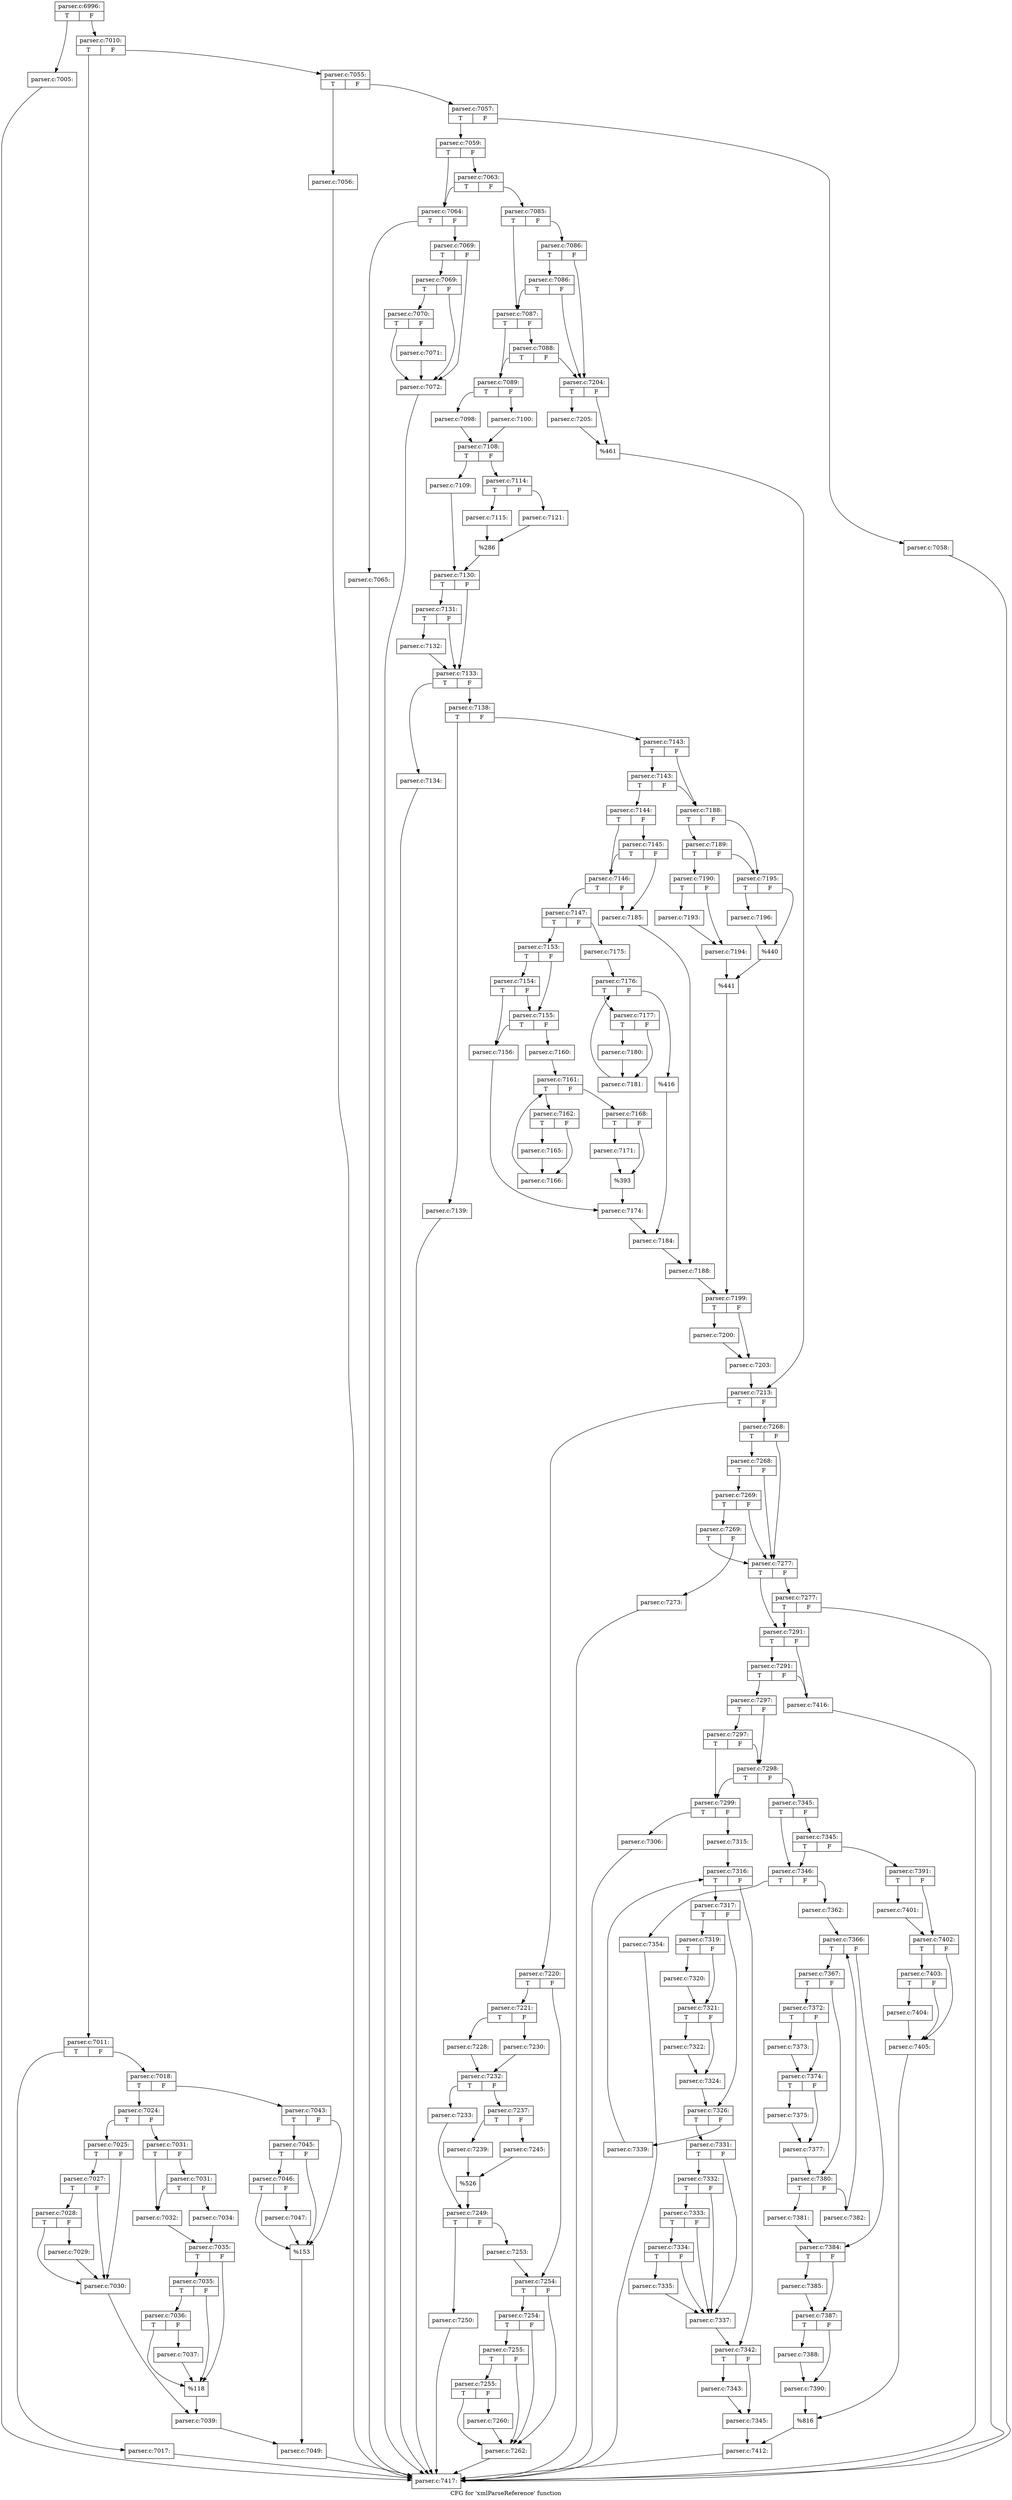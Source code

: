 digraph "CFG for 'xmlParseReference' function" {
	label="CFG for 'xmlParseReference' function";

	Node0x55d73b887040 [shape=record,label="{parser.c:6996:|{<s0>T|<s1>F}}"];
	Node0x55d73b887040:s0 -> Node0x55d73bb60070;
	Node0x55d73b887040:s1 -> Node0x55d73bb600c0;
	Node0x55d73bb60070 [shape=record,label="{parser.c:7005:}"];
	Node0x55d73bb60070 -> Node0x55d73bb866a0;
	Node0x55d73bb600c0 [shape=record,label="{parser.c:7010:|{<s0>T|<s1>F}}"];
	Node0x55d73bb600c0:s0 -> Node0x55d73bb605f0;
	Node0x55d73bb600c0:s1 -> Node0x55d73bb60640;
	Node0x55d73bb605f0 [shape=record,label="{parser.c:7011:|{<s0>T|<s1>F}}"];
	Node0x55d73bb605f0:s0 -> Node0x55d73bb61cf0;
	Node0x55d73bb605f0:s1 -> Node0x55d73bb61d40;
	Node0x55d73bb61cf0 [shape=record,label="{parser.c:7017:}"];
	Node0x55d73bb61cf0 -> Node0x55d73bb866a0;
	Node0x55d73bb61d40 [shape=record,label="{parser.c:7018:|{<s0>T|<s1>F}}"];
	Node0x55d73bb61d40:s0 -> Node0x55d73bb620f0;
	Node0x55d73bb61d40:s1 -> Node0x55d73bb62190;
	Node0x55d73bb620f0 [shape=record,label="{parser.c:7024:|{<s0>T|<s1>F}}"];
	Node0x55d73bb620f0:s0 -> Node0x55d73bb62680;
	Node0x55d73bb620f0:s1 -> Node0x55d73bb62720;
	Node0x55d73bb62680 [shape=record,label="{parser.c:7025:|{<s0>T|<s1>F}}"];
	Node0x55d73bb62680:s0 -> Node0x55d73bb63000;
	Node0x55d73bb62680:s1 -> Node0x55d73bb62f30;
	Node0x55d73bb63000 [shape=record,label="{parser.c:7027:|{<s0>T|<s1>F}}"];
	Node0x55d73bb63000:s0 -> Node0x55d73bb62f80;
	Node0x55d73bb63000:s1 -> Node0x55d73bb62f30;
	Node0x55d73bb62f80 [shape=record,label="{parser.c:7028:|{<s0>T|<s1>F}}"];
	Node0x55d73bb62f80:s0 -> Node0x55d73bb62f30;
	Node0x55d73bb62f80:s1 -> Node0x55d73bb62ee0;
	Node0x55d73bb62ee0 [shape=record,label="{parser.c:7029:}"];
	Node0x55d73bb62ee0 -> Node0x55d73bb62f30;
	Node0x55d73bb62f30 [shape=record,label="{parser.c:7030:}"];
	Node0x55d73bb62f30 -> Node0x55d73bb626d0;
	Node0x55d73bb62720 [shape=record,label="{parser.c:7031:|{<s0>T|<s1>F}}"];
	Node0x55d73bb62720:s0 -> Node0x55d73bb643e0;
	Node0x55d73bb62720:s1 -> Node0x55d73bb644d0;
	Node0x55d73bb644d0 [shape=record,label="{parser.c:7031:|{<s0>T|<s1>F}}"];
	Node0x55d73bb644d0:s0 -> Node0x55d73bb643e0;
	Node0x55d73bb644d0:s1 -> Node0x55d73bb64480;
	Node0x55d73bb643e0 [shape=record,label="{parser.c:7032:}"];
	Node0x55d73bb643e0 -> Node0x55d73bb64430;
	Node0x55d73bb64480 [shape=record,label="{parser.c:7034:}"];
	Node0x55d73bb64480 -> Node0x55d73bb64430;
	Node0x55d73bb64430 [shape=record,label="{parser.c:7035:|{<s0>T|<s1>F}}"];
	Node0x55d73bb64430:s0 -> Node0x55d73bb65bc0;
	Node0x55d73bb64430:s1 -> Node0x55d73bb65af0;
	Node0x55d73bb65bc0 [shape=record,label="{parser.c:7035:|{<s0>T|<s1>F}}"];
	Node0x55d73bb65bc0:s0 -> Node0x55d73bb65b40;
	Node0x55d73bb65bc0:s1 -> Node0x55d73bb65af0;
	Node0x55d73bb65b40 [shape=record,label="{parser.c:7036:|{<s0>T|<s1>F}}"];
	Node0x55d73bb65b40:s0 -> Node0x55d73bb65af0;
	Node0x55d73bb65b40:s1 -> Node0x55d73bb65aa0;
	Node0x55d73bb65aa0 [shape=record,label="{parser.c:7037:}"];
	Node0x55d73bb65aa0 -> Node0x55d73bb65af0;
	Node0x55d73bb65af0 [shape=record,label="{%118}"];
	Node0x55d73bb65af0 -> Node0x55d73bb626d0;
	Node0x55d73bb626d0 [shape=record,label="{parser.c:7039:}"];
	Node0x55d73bb626d0 -> Node0x55d73bb62140;
	Node0x55d73bb62190 [shape=record,label="{parser.c:7043:|{<s0>T|<s1>F}}"];
	Node0x55d73bb62190:s0 -> Node0x55d73bb677d0;
	Node0x55d73bb62190:s1 -> Node0x55d73bb67700;
	Node0x55d73bb677d0 [shape=record,label="{parser.c:7045:|{<s0>T|<s1>F}}"];
	Node0x55d73bb677d0:s0 -> Node0x55d73bb67750;
	Node0x55d73bb677d0:s1 -> Node0x55d73bb67700;
	Node0x55d73bb67750 [shape=record,label="{parser.c:7046:|{<s0>T|<s1>F}}"];
	Node0x55d73bb67750:s0 -> Node0x55d73bb67700;
	Node0x55d73bb67750:s1 -> Node0x55d73bb676b0;
	Node0x55d73bb676b0 [shape=record,label="{parser.c:7047:}"];
	Node0x55d73bb676b0 -> Node0x55d73bb67700;
	Node0x55d73bb67700 [shape=record,label="{%153}"];
	Node0x55d73bb67700 -> Node0x55d73bb62140;
	Node0x55d73bb62140 [shape=record,label="{parser.c:7049:}"];
	Node0x55d73bb62140 -> Node0x55d73bb866a0;
	Node0x55d73bb60640 [shape=record,label="{parser.c:7055:|{<s0>T|<s1>F}}"];
	Node0x55d73bb60640:s0 -> Node0x55d73bb69150;
	Node0x55d73bb60640:s1 -> Node0x55d73bb691a0;
	Node0x55d73bb69150 [shape=record,label="{parser.c:7056:}"];
	Node0x55d73bb69150 -> Node0x55d73bb866a0;
	Node0x55d73bb691a0 [shape=record,label="{parser.c:7057:|{<s0>T|<s1>F}}"];
	Node0x55d73bb691a0:s0 -> Node0x55d73bb69540;
	Node0x55d73bb691a0:s1 -> Node0x55d73bb694f0;
	Node0x55d73bb694f0 [shape=record,label="{parser.c:7058:}"];
	Node0x55d73bb694f0 -> Node0x55d73bb866a0;
	Node0x55d73bb69540 [shape=record,label="{parser.c:7059:|{<s0>T|<s1>F}}"];
	Node0x55d73bb69540:s0 -> Node0x55d73bb69bc0;
	Node0x55d73bb69540:s1 -> Node0x55d73bb69c60;
	Node0x55d73bb69c60 [shape=record,label="{parser.c:7063:|{<s0>T|<s1>F}}"];
	Node0x55d73bb69c60:s0 -> Node0x55d73bb69bc0;
	Node0x55d73bb69c60:s1 -> Node0x55d73bb69c10;
	Node0x55d73bb69bc0 [shape=record,label="{parser.c:7064:|{<s0>T|<s1>F}}"];
	Node0x55d73bb69bc0:s0 -> Node0x55d73bb6a6f0;
	Node0x55d73bb69bc0:s1 -> Node0x55d73bb6a740;
	Node0x55d73bb6a6f0 [shape=record,label="{parser.c:7065:}"];
	Node0x55d73bb6a6f0 -> Node0x55d73bb866a0;
	Node0x55d73bb6a740 [shape=record,label="{parser.c:7069:|{<s0>T|<s1>F}}"];
	Node0x55d73bb6a740:s0 -> Node0x55d73bb6ac10;
	Node0x55d73bb6a740:s1 -> Node0x55d73bb6ab40;
	Node0x55d73bb6ac10 [shape=record,label="{parser.c:7069:|{<s0>T|<s1>F}}"];
	Node0x55d73bb6ac10:s0 -> Node0x55d73bb6ab90;
	Node0x55d73bb6ac10:s1 -> Node0x55d73bb6ab40;
	Node0x55d73bb6ab90 [shape=record,label="{parser.c:7070:|{<s0>T|<s1>F}}"];
	Node0x55d73bb6ab90:s0 -> Node0x55d73bb6ab40;
	Node0x55d73bb6ab90:s1 -> Node0x55d73bb6aaf0;
	Node0x55d73bb6aaf0 [shape=record,label="{parser.c:7071:}"];
	Node0x55d73bb6aaf0 -> Node0x55d73bb6ab40;
	Node0x55d73bb6ab40 [shape=record,label="{parser.c:7072:}"];
	Node0x55d73bb6ab40 -> Node0x55d73bb866a0;
	Node0x55d73bb69c10 [shape=record,label="{parser.c:7085:|{<s0>T|<s1>F}}"];
	Node0x55d73bb69c10:s0 -> Node0x55d73bb6c1e0;
	Node0x55d73bb69c10:s1 -> Node0x55d73bb6c260;
	Node0x55d73bb6c260 [shape=record,label="{parser.c:7086:|{<s0>T|<s1>F}}"];
	Node0x55d73bb6c260:s0 -> Node0x55d73bb6c670;
	Node0x55d73bb6c260:s1 -> Node0x55d73bb6c190;
	Node0x55d73bb6c670 [shape=record,label="{parser.c:7086:|{<s0>T|<s1>F}}"];
	Node0x55d73bb6c670:s0 -> Node0x55d73bb6c1e0;
	Node0x55d73bb6c670:s1 -> Node0x55d73bb6c190;
	Node0x55d73bb6c1e0 [shape=record,label="{parser.c:7087:|{<s0>T|<s1>F}}"];
	Node0x55d73bb6c1e0:s0 -> Node0x55d73bb6c0f0;
	Node0x55d73bb6c1e0:s1 -> Node0x55d73bb6cdb0;
	Node0x55d73bb6cdb0 [shape=record,label="{parser.c:7088:|{<s0>T|<s1>F}}"];
	Node0x55d73bb6cdb0:s0 -> Node0x55d73bb6c0f0;
	Node0x55d73bb6cdb0:s1 -> Node0x55d73bb6c190;
	Node0x55d73bb6c0f0 [shape=record,label="{parser.c:7089:|{<s0>T|<s1>F}}"];
	Node0x55d73bb6c0f0:s0 -> Node0x55d73bb6dd70;
	Node0x55d73bb6c0f0:s1 -> Node0x55d73bb6de10;
	Node0x55d73bb6dd70 [shape=record,label="{parser.c:7098:}"];
	Node0x55d73bb6dd70 -> Node0x55d73bb6ddc0;
	Node0x55d73bb6de10 [shape=record,label="{parser.c:7100:}"];
	Node0x55d73bb6de10 -> Node0x55d73bb6ddc0;
	Node0x55d73bb6ddc0 [shape=record,label="{parser.c:7108:|{<s0>T|<s1>F}}"];
	Node0x55d73bb6ddc0:s0 -> Node0x55d73bb6e790;
	Node0x55d73bb6ddc0:s1 -> Node0x55d73bb6e830;
	Node0x55d73bb6e790 [shape=record,label="{parser.c:7109:}"];
	Node0x55d73bb6e790 -> Node0x55d73bb6e7e0;
	Node0x55d73bb6e830 [shape=record,label="{parser.c:7114:|{<s0>T|<s1>F}}"];
	Node0x55d73bb6e830:s0 -> Node0x55d73bb6fb90;
	Node0x55d73bb6e830:s1 -> Node0x55d73bb6fc30;
	Node0x55d73bb6fb90 [shape=record,label="{parser.c:7115:}"];
	Node0x55d73bb6fb90 -> Node0x55d73bb6fbe0;
	Node0x55d73bb6fc30 [shape=record,label="{parser.c:7121:}"];
	Node0x55d73bb6fc30 -> Node0x55d73bb6fbe0;
	Node0x55d73bb6fbe0 [shape=record,label="{%286}"];
	Node0x55d73bb6fbe0 -> Node0x55d73bb6e7e0;
	Node0x55d73bb6e7e0 [shape=record,label="{parser.c:7130:|{<s0>T|<s1>F}}"];
	Node0x55d73bb6e7e0:s0 -> Node0x55d73bb72350;
	Node0x55d73bb6e7e0:s1 -> Node0x55d73bb72300;
	Node0x55d73bb72350 [shape=record,label="{parser.c:7131:|{<s0>T|<s1>F}}"];
	Node0x55d73bb72350:s0 -> Node0x55d73bb722b0;
	Node0x55d73bb72350:s1 -> Node0x55d73bb72300;
	Node0x55d73bb722b0 [shape=record,label="{parser.c:7132:}"];
	Node0x55d73bb722b0 -> Node0x55d73bb72300;
	Node0x55d73bb72300 [shape=record,label="{parser.c:7133:|{<s0>T|<s1>F}}"];
	Node0x55d73bb72300:s0 -> Node0x55d73bb72f00;
	Node0x55d73bb72300:s1 -> Node0x55d73bb72f50;
	Node0x55d73bb72f00 [shape=record,label="{parser.c:7134:}"];
	Node0x55d73bb72f00 -> Node0x55d73bb866a0;
	Node0x55d73bb72f50 [shape=record,label="{parser.c:7138:|{<s0>T|<s1>F}}"];
	Node0x55d73bb72f50:s0 -> Node0x55d73bb738d0;
	Node0x55d73bb72f50:s1 -> Node0x55d73bb73920;
	Node0x55d73bb738d0 [shape=record,label="{parser.c:7139:}"];
	Node0x55d73bb738d0 -> Node0x55d73bb866a0;
	Node0x55d73bb73920 [shape=record,label="{parser.c:7143:|{<s0>T|<s1>F}}"];
	Node0x55d73bb73920:s0 -> Node0x55d73bb741a0;
	Node0x55d73bb73920:s1 -> Node0x55d73bb74150;
	Node0x55d73bb741a0 [shape=record,label="{parser.c:7143:|{<s0>T|<s1>F}}"];
	Node0x55d73bb741a0:s0 -> Node0x55d73bb740b0;
	Node0x55d73bb741a0:s1 -> Node0x55d73bb74150;
	Node0x55d73bb740b0 [shape=record,label="{parser.c:7144:|{<s0>T|<s1>F}}"];
	Node0x55d73bb740b0:s0 -> Node0x55d73bb74880;
	Node0x55d73bb740b0:s1 -> Node0x55d73bb74900;
	Node0x55d73bb74900 [shape=record,label="{parser.c:7145:|{<s0>T|<s1>F}}"];
	Node0x55d73bb74900:s0 -> Node0x55d73bb74880;
	Node0x55d73bb74900:s1 -> Node0x55d73bb74830;
	Node0x55d73bb74880 [shape=record,label="{parser.c:7146:|{<s0>T|<s1>F}}"];
	Node0x55d73bb74880:s0 -> Node0x55d73bb74790;
	Node0x55d73bb74880:s1 -> Node0x55d73bb74830;
	Node0x55d73bb74790 [shape=record,label="{parser.c:7147:|{<s0>T|<s1>F}}"];
	Node0x55d73bb74790:s0 -> Node0x55d73bb755c0;
	Node0x55d73bb74790:s1 -> Node0x55d73bb75660;
	Node0x55d73bb755c0 [shape=record,label="{parser.c:7153:|{<s0>T|<s1>F}}"];
	Node0x55d73bb755c0:s0 -> Node0x55d73bb75c90;
	Node0x55d73bb755c0:s1 -> Node0x55d73bb75c40;
	Node0x55d73bb75c90 [shape=record,label="{parser.c:7154:|{<s0>T|<s1>F}}"];
	Node0x55d73bb75c90:s0 -> Node0x55d73bb75b50;
	Node0x55d73bb75c90:s1 -> Node0x55d73bb75c40;
	Node0x55d73bb75c40 [shape=record,label="{parser.c:7155:|{<s0>T|<s1>F}}"];
	Node0x55d73bb75c40:s0 -> Node0x55d73bb75b50;
	Node0x55d73bb75c40:s1 -> Node0x55d73bb75bf0;
	Node0x55d73bb75b50 [shape=record,label="{parser.c:7156:}"];
	Node0x55d73bb75b50 -> Node0x55d73bb75ba0;
	Node0x55d73bb75bf0 [shape=record,label="{parser.c:7160:}"];
	Node0x55d73bb75bf0 -> Node0x55d73bb77130;
	Node0x55d73bb77130 [shape=record,label="{parser.c:7161:|{<s0>T|<s1>F}}"];
	Node0x55d73bb77130:s0 -> Node0x55d73bb77530;
	Node0x55d73bb77130:s1 -> Node0x55d73bb77350;
	Node0x55d73bb77530 [shape=record,label="{parser.c:7162:|{<s0>T|<s1>F}}"];
	Node0x55d73bb77530:s0 -> Node0x55d73bb77dd0;
	Node0x55d73bb77530:s1 -> Node0x55d73bb77e20;
	Node0x55d73bb77dd0 [shape=record,label="{parser.c:7165:}"];
	Node0x55d73bb77dd0 -> Node0x55d73bb77e20;
	Node0x55d73bb77e20 [shape=record,label="{parser.c:7166:}"];
	Node0x55d73bb77e20 -> Node0x55d73bb77130;
	Node0x55d73bb77350 [shape=record,label="{parser.c:7168:|{<s0>T|<s1>F}}"];
	Node0x55d73bb77350:s0 -> Node0x55d73bb78b40;
	Node0x55d73bb77350:s1 -> Node0x55d73bb78b90;
	Node0x55d73bb78b40 [shape=record,label="{parser.c:7171:}"];
	Node0x55d73bb78b40 -> Node0x55d73bb78b90;
	Node0x55d73bb78b90 [shape=record,label="{%393}"];
	Node0x55d73bb78b90 -> Node0x55d73bb75ba0;
	Node0x55d73bb75ba0 [shape=record,label="{parser.c:7174:}"];
	Node0x55d73bb75ba0 -> Node0x55d73bb75610;
	Node0x55d73bb75660 [shape=record,label="{parser.c:7175:}"];
	Node0x55d73bb75660 -> Node0x55d73bb798a0;
	Node0x55d73bb798a0 [shape=record,label="{parser.c:7176:|{<s0>T|<s1>F}}"];
	Node0x55d73bb798a0:s0 -> Node0x55d73bb79ca0;
	Node0x55d73bb798a0:s1 -> Node0x55d73bb79ac0;
	Node0x55d73bb79ca0 [shape=record,label="{parser.c:7177:|{<s0>T|<s1>F}}"];
	Node0x55d73bb79ca0:s0 -> Node0x55d73bb7a510;
	Node0x55d73bb79ca0:s1 -> Node0x55d73bb7a560;
	Node0x55d73bb7a510 [shape=record,label="{parser.c:7180:}"];
	Node0x55d73bb7a510 -> Node0x55d73bb7a560;
	Node0x55d73bb7a560 [shape=record,label="{parser.c:7181:}"];
	Node0x55d73bb7a560 -> Node0x55d73bb798a0;
	Node0x55d73bb79ac0 [shape=record,label="{%416}"];
	Node0x55d73bb79ac0 -> Node0x55d73bb75610;
	Node0x55d73bb75610 [shape=record,label="{parser.c:7184:}"];
	Node0x55d73bb75610 -> Node0x55d73bb747e0;
	Node0x55d73bb74830 [shape=record,label="{parser.c:7185:}"];
	Node0x55d73bb74830 -> Node0x55d73bb747e0;
	Node0x55d73bb747e0 [shape=record,label="{parser.c:7188:}"];
	Node0x55d73bb747e0 -> Node0x55d73bb74100;
	Node0x55d73bb74150 [shape=record,label="{parser.c:7188:|{<s0>T|<s1>F}}"];
	Node0x55d73bb74150:s0 -> Node0x55d73bb7b6a0;
	Node0x55d73bb74150:s1 -> Node0x55d73bb7b650;
	Node0x55d73bb7b6a0 [shape=record,label="{parser.c:7189:|{<s0>T|<s1>F}}"];
	Node0x55d73bb7b6a0:s0 -> Node0x55d73bb7b5b0;
	Node0x55d73bb7b6a0:s1 -> Node0x55d73bb7b650;
	Node0x55d73bb7b5b0 [shape=record,label="{parser.c:7190:|{<s0>T|<s1>F}}"];
	Node0x55d73bb7b5b0:s0 -> Node0x55d73bb7c160;
	Node0x55d73bb7b5b0:s1 -> Node0x55d73bb7c1b0;
	Node0x55d73bb7c160 [shape=record,label="{parser.c:7193:}"];
	Node0x55d73bb7c160 -> Node0x55d73bb7c1b0;
	Node0x55d73bb7c1b0 [shape=record,label="{parser.c:7194:}"];
	Node0x55d73bb7c1b0 -> Node0x55d73bb7b600;
	Node0x55d73bb7b650 [shape=record,label="{parser.c:7195:|{<s0>T|<s1>F}}"];
	Node0x55d73bb7b650:s0 -> Node0x55d73bb7cd00;
	Node0x55d73bb7b650:s1 -> Node0x55d73bb7cd50;
	Node0x55d73bb7cd00 [shape=record,label="{parser.c:7196:}"];
	Node0x55d73bb7cd00 -> Node0x55d73bb7cd50;
	Node0x55d73bb7cd50 [shape=record,label="{%440}"];
	Node0x55d73bb7cd50 -> Node0x55d73bb7b600;
	Node0x55d73bb7b600 [shape=record,label="{%441}"];
	Node0x55d73bb7b600 -> Node0x55d73bb74100;
	Node0x55d73bb74100 [shape=record,label="{parser.c:7199:|{<s0>T|<s1>F}}"];
	Node0x55d73bb74100:s0 -> Node0x55d73bb7d580;
	Node0x55d73bb74100:s1 -> Node0x55d73bb7d5d0;
	Node0x55d73bb7d580 [shape=record,label="{parser.c:7200:}"];
	Node0x55d73bb7d580 -> Node0x55d73bb7d5d0;
	Node0x55d73bb7d5d0 [shape=record,label="{parser.c:7203:}"];
	Node0x55d73bb7d5d0 -> Node0x55d73bb6c140;
	Node0x55d73bb6c190 [shape=record,label="{parser.c:7204:|{<s0>T|<s1>F}}"];
	Node0x55d73bb6c190:s0 -> Node0x55d73bb7de90;
	Node0x55d73bb6c190:s1 -> Node0x55d73bb7dee0;
	Node0x55d73bb7de90 [shape=record,label="{parser.c:7205:}"];
	Node0x55d73bb7de90 -> Node0x55d73bb7dee0;
	Node0x55d73bb7dee0 [shape=record,label="{%461}"];
	Node0x55d73bb7dee0 -> Node0x55d73bb6c140;
	Node0x55d73bb6c140 [shape=record,label="{parser.c:7213:|{<s0>T|<s1>F}}"];
	Node0x55d73bb6c140:s0 -> Node0x55d73bb7eb10;
	Node0x55d73bb6c140:s1 -> Node0x55d73bb7eb60;
	Node0x55d73bb7eb10 [shape=record,label="{parser.c:7220:|{<s0>T|<s1>F}}"];
	Node0x55d73bb7eb10:s0 -> Node0x55d73bb7f050;
	Node0x55d73bb7eb10:s1 -> Node0x55d73bb7f0a0;
	Node0x55d73bb7f050 [shape=record,label="{parser.c:7221:|{<s0>T|<s1>F}}"];
	Node0x55d73bb7f050:s0 -> Node0x55d73bb7f660;
	Node0x55d73bb7f050:s1 -> Node0x55d73bb7f700;
	Node0x55d73bb7f660 [shape=record,label="{parser.c:7228:}"];
	Node0x55d73bb7f660 -> Node0x55d73bb7f6b0;
	Node0x55d73bb7f700 [shape=record,label="{parser.c:7230:}"];
	Node0x55d73bb7f700 -> Node0x55d73bb7f6b0;
	Node0x55d73bb7f6b0 [shape=record,label="{parser.c:7232:|{<s0>T|<s1>F}}"];
	Node0x55d73bb7f6b0:s0 -> Node0x55d73bb80020;
	Node0x55d73bb7f6b0:s1 -> Node0x55d73bb800c0;
	Node0x55d73bb80020 [shape=record,label="{parser.c:7233:}"];
	Node0x55d73bb80020 -> Node0x55d73bb80070;
	Node0x55d73bb800c0 [shape=record,label="{parser.c:7237:|{<s0>T|<s1>F}}"];
	Node0x55d73bb800c0:s0 -> Node0x55d73bb810e0;
	Node0x55d73bb800c0:s1 -> Node0x55d73bb81180;
	Node0x55d73bb810e0 [shape=record,label="{parser.c:7239:}"];
	Node0x55d73bb810e0 -> Node0x55d73bb81130;
	Node0x55d73bb81180 [shape=record,label="{parser.c:7245:}"];
	Node0x55d73bb81180 -> Node0x55d73bb81130;
	Node0x55d73bb81130 [shape=record,label="{%526}"];
	Node0x55d73bb81130 -> Node0x55d73bb80070;
	Node0x55d73bb80070 [shape=record,label="{parser.c:7249:|{<s0>T|<s1>F}}"];
	Node0x55d73bb80070:s0 -> Node0x55d73bb82b80;
	Node0x55d73bb80070:s1 -> Node0x55d73bb82bd0;
	Node0x55d73bb82b80 [shape=record,label="{parser.c:7250:}"];
	Node0x55d73bb82b80 -> Node0x55d73bb866a0;
	Node0x55d73bb82bd0 [shape=record,label="{parser.c:7253:}"];
	Node0x55d73bb82bd0 -> Node0x55d73bb7f0a0;
	Node0x55d73bb7f0a0 [shape=record,label="{parser.c:7254:|{<s0>T|<s1>F}}"];
	Node0x55d73bb7f0a0:s0 -> Node0x55d73bb834c0;
	Node0x55d73bb7f0a0:s1 -> Node0x55d73bb83370;
	Node0x55d73bb834c0 [shape=record,label="{parser.c:7254:|{<s0>T|<s1>F}}"];
	Node0x55d73bb834c0:s0 -> Node0x55d73bb83440;
	Node0x55d73bb834c0:s1 -> Node0x55d73bb83370;
	Node0x55d73bb83440 [shape=record,label="{parser.c:7255:|{<s0>T|<s1>F}}"];
	Node0x55d73bb83440:s0 -> Node0x55d73bb833c0;
	Node0x55d73bb83440:s1 -> Node0x55d73bb83370;
	Node0x55d73bb833c0 [shape=record,label="{parser.c:7255:|{<s0>T|<s1>F}}"];
	Node0x55d73bb833c0:s0 -> Node0x55d73bb83370;
	Node0x55d73bb833c0:s1 -> Node0x55d73bb83320;
	Node0x55d73bb83320 [shape=record,label="{parser.c:7260:}"];
	Node0x55d73bb83320 -> Node0x55d73bb83370;
	Node0x55d73bb83370 [shape=record,label="{parser.c:7262:}"];
	Node0x55d73bb83370 -> Node0x55d73bb866a0;
	Node0x55d73bb7eb60 [shape=record,label="{parser.c:7268:|{<s0>T|<s1>F}}"];
	Node0x55d73bb7eb60:s0 -> Node0x55d73bb84ed0;
	Node0x55d73bb7eb60:s1 -> Node0x55d73bb84d80;
	Node0x55d73bb84ed0 [shape=record,label="{parser.c:7268:|{<s0>T|<s1>F}}"];
	Node0x55d73bb84ed0:s0 -> Node0x55d73bb84e50;
	Node0x55d73bb84ed0:s1 -> Node0x55d73bb84d80;
	Node0x55d73bb84e50 [shape=record,label="{parser.c:7269:|{<s0>T|<s1>F}}"];
	Node0x55d73bb84e50:s0 -> Node0x55d73bb84dd0;
	Node0x55d73bb84e50:s1 -> Node0x55d73bb84d80;
	Node0x55d73bb84dd0 [shape=record,label="{parser.c:7269:|{<s0>T|<s1>F}}"];
	Node0x55d73bb84dd0:s0 -> Node0x55d73bb84d80;
	Node0x55d73bb84dd0:s1 -> Node0x55d73bb84d30;
	Node0x55d73bb84d30 [shape=record,label="{parser.c:7273:}"];
	Node0x55d73bb84d30 -> Node0x55d73bb866a0;
	Node0x55d73bb84d80 [shape=record,label="{parser.c:7277:|{<s0>T|<s1>F}}"];
	Node0x55d73bb84d80:s0 -> Node0x55d73bb86650;
	Node0x55d73bb84d80:s1 -> Node0x55d73bb866f0;
	Node0x55d73bb866f0 [shape=record,label="{parser.c:7277:|{<s0>T|<s1>F}}"];
	Node0x55d73bb866f0:s0 -> Node0x55d73bb86650;
	Node0x55d73bb866f0:s1 -> Node0x55d73bb866a0;
	Node0x55d73bb86650 [shape=record,label="{parser.c:7291:|{<s0>T|<s1>F}}"];
	Node0x55d73bb86650:s0 -> Node0x55d73bb86fb0;
	Node0x55d73bb86650:s1 -> Node0x55d73bb86f60;
	Node0x55d73bb86fb0 [shape=record,label="{parser.c:7291:|{<s0>T|<s1>F}}"];
	Node0x55d73bb86fb0:s0 -> Node0x55d73bb86f10;
	Node0x55d73bb86fb0:s1 -> Node0x55d73bb86f60;
	Node0x55d73bb86f10 [shape=record,label="{parser.c:7297:|{<s0>T|<s1>F}}"];
	Node0x55d73bb86f10:s0 -> Node0x55d73bb87910;
	Node0x55d73bb86f10:s1 -> Node0x55d73bb87890;
	Node0x55d73bb87910 [shape=record,label="{parser.c:7297:|{<s0>T|<s1>F}}"];
	Node0x55d73bb87910:s0 -> Node0x55d73bb877a0;
	Node0x55d73bb87910:s1 -> Node0x55d73bb87890;
	Node0x55d73bb87890 [shape=record,label="{parser.c:7298:|{<s0>T|<s1>F}}"];
	Node0x55d73bb87890:s0 -> Node0x55d73bb877a0;
	Node0x55d73bb87890:s1 -> Node0x55d73bb87840;
	Node0x55d73bb877a0 [shape=record,label="{parser.c:7299:|{<s0>T|<s1>F}}"];
	Node0x55d73bb877a0:s0 -> Node0x55d73bb890b0;
	Node0x55d73bb877a0:s1 -> Node0x55d73bb89100;
	Node0x55d73bb890b0 [shape=record,label="{parser.c:7306:}"];
	Node0x55d73bb890b0 -> Node0x55d73bb866a0;
	Node0x55d73bb89100 [shape=record,label="{parser.c:7315:}"];
	Node0x55d73bb89100 -> Node0x55d73bb89a30;
	Node0x55d73bb89a30 [shape=record,label="{parser.c:7316:|{<s0>T|<s1>F}}"];
	Node0x55d73bb89a30:s0 -> Node0x55d73bb89e30;
	Node0x55d73bb89a30:s1 -> Node0x55d73bb89c50;
	Node0x55d73bb89e30 [shape=record,label="{parser.c:7317:|{<s0>T|<s1>F}}"];
	Node0x55d73bb89e30:s0 -> Node0x55d73bb8aa20;
	Node0x55d73bb89e30:s1 -> Node0x55d73bb8aa70;
	Node0x55d73bb8aa20 [shape=record,label="{parser.c:7319:|{<s0>T|<s1>F}}"];
	Node0x55d73bb8aa20:s0 -> Node0x55d73bb8ada0;
	Node0x55d73bb8aa20:s1 -> Node0x55d73bb8adf0;
	Node0x55d73bb8ada0 [shape=record,label="{parser.c:7320:}"];
	Node0x55d73bb8ada0 -> Node0x55d73bb8adf0;
	Node0x55d73bb8adf0 [shape=record,label="{parser.c:7321:|{<s0>T|<s1>F}}"];
	Node0x55d73bb8adf0:s0 -> Node0x55d73bb8b610;
	Node0x55d73bb8adf0:s1 -> Node0x55d73bb8b660;
	Node0x55d73bb8b610 [shape=record,label="{parser.c:7322:}"];
	Node0x55d73bb8b610 -> Node0x55d73bb8b660;
	Node0x55d73bb8b660 [shape=record,label="{parser.c:7324:}"];
	Node0x55d73bb8b660 -> Node0x55d73bb8aa70;
	Node0x55d73bb8aa70 [shape=record,label="{parser.c:7326:|{<s0>T|<s1>F}}"];
	Node0x55d73bb8aa70:s0 -> Node0x55d73bb8c2f0;
	Node0x55d73bb8aa70:s1 -> Node0x55d73bb8c340;
	Node0x55d73bb8c2f0 [shape=record,label="{parser.c:7331:|{<s0>T|<s1>F}}"];
	Node0x55d73bb8c2f0:s0 -> Node0x55d73bb8c9a0;
	Node0x55d73bb8c2f0:s1 -> Node0x55d73bb8c850;
	Node0x55d73bb8c9a0 [shape=record,label="{parser.c:7332:|{<s0>T|<s1>F}}"];
	Node0x55d73bb8c9a0:s0 -> Node0x55d73bb8c920;
	Node0x55d73bb8c9a0:s1 -> Node0x55d73bb8c850;
	Node0x55d73bb8c920 [shape=record,label="{parser.c:7333:|{<s0>T|<s1>F}}"];
	Node0x55d73bb8c920:s0 -> Node0x55d73bb8c8a0;
	Node0x55d73bb8c920:s1 -> Node0x55d73bb8c850;
	Node0x55d73bb8c8a0 [shape=record,label="{parser.c:7334:|{<s0>T|<s1>F}}"];
	Node0x55d73bb8c8a0:s0 -> Node0x55d73bb8c800;
	Node0x55d73bb8c8a0:s1 -> Node0x55d73bb8c850;
	Node0x55d73bb8c800 [shape=record,label="{parser.c:7335:}"];
	Node0x55d73bb8c800 -> Node0x55d73bb8c850;
	Node0x55d73bb8c850 [shape=record,label="{parser.c:7337:}"];
	Node0x55d73bb8c850 -> Node0x55d73bb89c50;
	Node0x55d73bb8c340 [shape=record,label="{parser.c:7339:}"];
	Node0x55d73bb8c340 -> Node0x55d73bb89a30;
	Node0x55d73bb89c50 [shape=record,label="{parser.c:7342:|{<s0>T|<s1>F}}"];
	Node0x55d73bb89c50:s0 -> Node0x55d73bb8dd80;
	Node0x55d73bb89c50:s1 -> Node0x55d73bb8ddd0;
	Node0x55d73bb8dd80 [shape=record,label="{parser.c:7343:}"];
	Node0x55d73bb8dd80 -> Node0x55d73bb8ddd0;
	Node0x55d73bb8ddd0 [shape=record,label="{parser.c:7345:}"];
	Node0x55d73bb8ddd0 -> Node0x55d73bb877f0;
	Node0x55d73bb87840 [shape=record,label="{parser.c:7345:|{<s0>T|<s1>F}}"];
	Node0x55d73bb87840:s0 -> Node0x55d73bb8e5e0;
	Node0x55d73bb87840:s1 -> Node0x55d73bb8e6d0;
	Node0x55d73bb8e6d0 [shape=record,label="{parser.c:7345:|{<s0>T|<s1>F}}"];
	Node0x55d73bb8e6d0:s0 -> Node0x55d73bb8e5e0;
	Node0x55d73bb8e6d0:s1 -> Node0x55d73bb8e680;
	Node0x55d73bb8e5e0 [shape=record,label="{parser.c:7346:|{<s0>T|<s1>F}}"];
	Node0x55d73bb8e5e0:s0 -> Node0x55d73bb90000;
	Node0x55d73bb8e5e0:s1 -> Node0x55d73bb90050;
	Node0x55d73bb90000 [shape=record,label="{parser.c:7354:}"];
	Node0x55d73bb90000 -> Node0x55d73bb866a0;
	Node0x55d73bb90050 [shape=record,label="{parser.c:7362:}"];
	Node0x55d73bb90050 -> Node0x55d73bb910a0;
	Node0x55d73bb910a0 [shape=record,label="{parser.c:7366:|{<s0>T|<s1>F}}"];
	Node0x55d73bb910a0:s0 -> Node0x55d73bb914a0;
	Node0x55d73bb910a0:s1 -> Node0x55d73bb912c0;
	Node0x55d73bb914a0 [shape=record,label="{parser.c:7367:|{<s0>T|<s1>F}}"];
	Node0x55d73bb914a0:s0 -> Node0x55d73bb920e0;
	Node0x55d73bb914a0:s1 -> Node0x55d73bb92130;
	Node0x55d73bb920e0 [shape=record,label="{parser.c:7372:|{<s0>T|<s1>F}}"];
	Node0x55d73bb920e0:s0 -> Node0x55d73bb924f0;
	Node0x55d73bb920e0:s1 -> Node0x55d73bb92540;
	Node0x55d73bb924f0 [shape=record,label="{parser.c:7373:}"];
	Node0x55d73bb924f0 -> Node0x55d73bb92540;
	Node0x55d73bb92540 [shape=record,label="{parser.c:7374:|{<s0>T|<s1>F}}"];
	Node0x55d73bb92540:s0 -> Node0x55d73bb92d60;
	Node0x55d73bb92540:s1 -> Node0x55d73bb92db0;
	Node0x55d73bb92d60 [shape=record,label="{parser.c:7375:}"];
	Node0x55d73bb92d60 -> Node0x55d73bb92db0;
	Node0x55d73bb92db0 [shape=record,label="{parser.c:7377:}"];
	Node0x55d73bb92db0 -> Node0x55d73bb92130;
	Node0x55d73bb92130 [shape=record,label="{parser.c:7380:|{<s0>T|<s1>F}}"];
	Node0x55d73bb92130:s0 -> Node0x55d73bb93a00;
	Node0x55d73bb92130:s1 -> Node0x55d73bb93a50;
	Node0x55d73bb93a00 [shape=record,label="{parser.c:7381:}"];
	Node0x55d73bb93a00 -> Node0x55d73bb912c0;
	Node0x55d73bb93a50 [shape=record,label="{parser.c:7382:}"];
	Node0x55d73bb93a50 -> Node0x55d73bb910a0;
	Node0x55d73bb912c0 [shape=record,label="{parser.c:7384:|{<s0>T|<s1>F}}"];
	Node0x55d73bb912c0:s0 -> Node0x55d73bb94060;
	Node0x55d73bb912c0:s1 -> Node0x55d73bb940b0;
	Node0x55d73bb94060 [shape=record,label="{parser.c:7385:}"];
	Node0x55d73bb94060 -> Node0x55d73bb940b0;
	Node0x55d73bb940b0 [shape=record,label="{parser.c:7387:|{<s0>T|<s1>F}}"];
	Node0x55d73bb940b0:s0 -> Node0x55d73bb947a0;
	Node0x55d73bb940b0:s1 -> Node0x55d73bb947f0;
	Node0x55d73bb947a0 [shape=record,label="{parser.c:7388:}"];
	Node0x55d73bb947a0 -> Node0x55d73bb947f0;
	Node0x55d73bb947f0 [shape=record,label="{parser.c:7390:}"];
	Node0x55d73bb947f0 -> Node0x55d73bb8e630;
	Node0x55d73bb8e680 [shape=record,label="{parser.c:7391:|{<s0>T|<s1>F}}"];
	Node0x55d73bb8e680:s0 -> Node0x55d73bb95890;
	Node0x55d73bb8e680:s1 -> Node0x55d73bb958e0;
	Node0x55d73bb95890 [shape=record,label="{parser.c:7401:}"];
	Node0x55d73bb95890 -> Node0x55d73bb958e0;
	Node0x55d73bb958e0 [shape=record,label="{parser.c:7402:|{<s0>T|<s1>F}}"];
	Node0x55d73bb958e0:s0 -> Node0x55d73bb96330;
	Node0x55d73bb958e0:s1 -> Node0x55d73bb962e0;
	Node0x55d73bb96330 [shape=record,label="{parser.c:7403:|{<s0>T|<s1>F}}"];
	Node0x55d73bb96330:s0 -> Node0x55d73bb96290;
	Node0x55d73bb96330:s1 -> Node0x55d73bb962e0;
	Node0x55d73bb96290 [shape=record,label="{parser.c:7404:}"];
	Node0x55d73bb96290 -> Node0x55d73bb962e0;
	Node0x55d73bb962e0 [shape=record,label="{parser.c:7405:}"];
	Node0x55d73bb962e0 -> Node0x55d73bb8e630;
	Node0x55d73bb8e630 [shape=record,label="{%816}"];
	Node0x55d73bb8e630 -> Node0x55d73bb877f0;
	Node0x55d73bb877f0 [shape=record,label="{parser.c:7412:}"];
	Node0x55d73bb877f0 -> Node0x55d73bb866a0;
	Node0x55d73bb86f60 [shape=record,label="{parser.c:7416:}"];
	Node0x55d73bb86f60 -> Node0x55d73bb866a0;
	Node0x55d73bb866a0 [shape=record,label="{parser.c:7417:}"];
}
